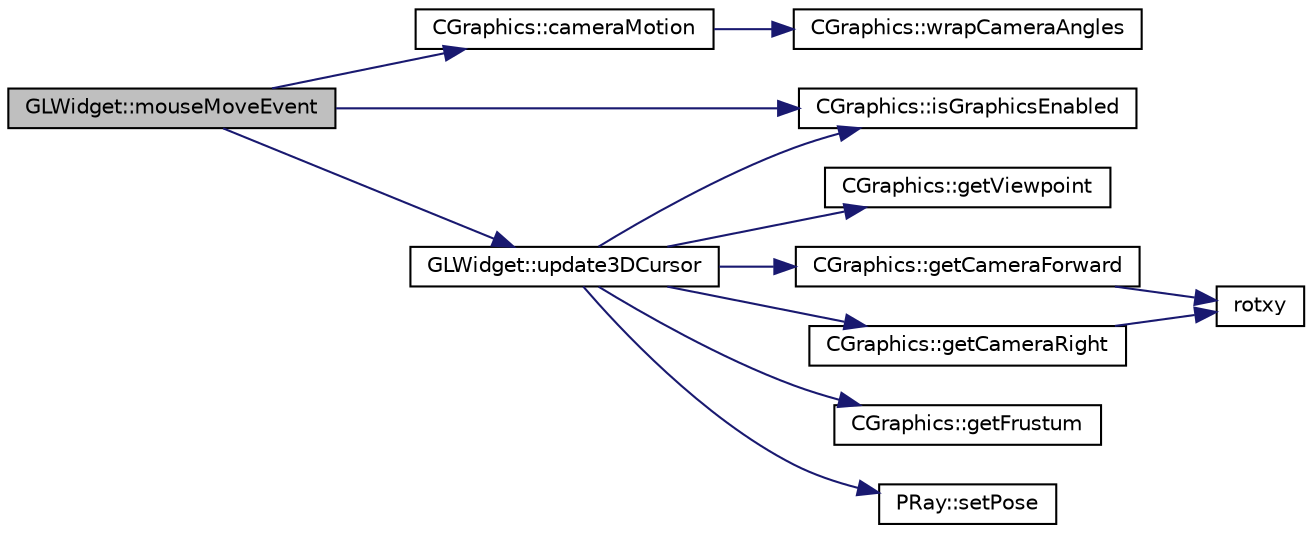 digraph "GLWidget::mouseMoveEvent"
{
 // INTERACTIVE_SVG=YES
  edge [fontname="Helvetica",fontsize="10",labelfontname="Helvetica",labelfontsize="10"];
  node [fontname="Helvetica",fontsize="10",shape=record];
  rankdir="LR";
  Node1 [label="GLWidget::mouseMoveEvent",height=0.2,width=0.4,color="black", fillcolor="grey75", style="filled", fontcolor="black"];
  Node1 -> Node2 [color="midnightblue",fontsize="10",style="solid",fontname="Helvetica"];
  Node2 [label="CGraphics::cameraMotion",height=0.2,width=0.4,color="black", fillcolor="white", style="filled",URL="$dc/d90/class_c_graphics.html#ab1da26bc30f651b005cbbc7971d619b7"];
  Node2 -> Node3 [color="midnightblue",fontsize="10",style="solid",fontname="Helvetica"];
  Node3 [label="CGraphics::wrapCameraAngles",height=0.2,width=0.4,color="black", fillcolor="white", style="filled",URL="$dc/d90/class_c_graphics.html#a335713d4cde6ff4f263342635b96448c"];
  Node1 -> Node4 [color="midnightblue",fontsize="10",style="solid",fontname="Helvetica"];
  Node4 [label="CGraphics::isGraphicsEnabled",height=0.2,width=0.4,color="black", fillcolor="white", style="filled",URL="$dc/d90/class_c_graphics.html#ae40f067c0f749c7c65e672fb7cfc1abe"];
  Node1 -> Node5 [color="midnightblue",fontsize="10",style="solid",fontname="Helvetica"];
  Node5 [label="GLWidget::update3DCursor",height=0.2,width=0.4,color="black", fillcolor="white", style="filled",URL="$da/d10/class_g_l_widget.html#a0308fe2b093b7cfde8cfeb4709cad434"];
  Node5 -> Node4 [color="midnightblue",fontsize="10",style="solid",fontname="Helvetica"];
  Node5 -> Node6 [color="midnightblue",fontsize="10",style="solid",fontname="Helvetica"];
  Node6 [label="CGraphics::getViewpoint",height=0.2,width=0.4,color="black", fillcolor="white", style="filled",URL="$dc/d90/class_c_graphics.html#ab704f0d19aad88178516b729e95e8d82"];
  Node5 -> Node7 [color="midnightblue",fontsize="10",style="solid",fontname="Helvetica"];
  Node7 [label="CGraphics::getCameraForward",height=0.2,width=0.4,color="black", fillcolor="white", style="filled",URL="$dc/d90/class_c_graphics.html#a818cb3f21e6a8f7b460a8d54479bf084"];
  Node7 -> Node8 [color="midnightblue",fontsize="10",style="solid",fontname="Helvetica"];
  Node8 [label="rotxy",height=0.2,width=0.4,color="black", fillcolor="white", style="filled",URL="$d6/d99/graphics_8cpp.html#a181dcf31020c69dc3eca8ffc5a905c77"];
  Node5 -> Node9 [color="midnightblue",fontsize="10",style="solid",fontname="Helvetica"];
  Node9 [label="CGraphics::getCameraRight",height=0.2,width=0.4,color="black", fillcolor="white", style="filled",URL="$dc/d90/class_c_graphics.html#a290aedbb892fc4e7cc876569018deb63"];
  Node9 -> Node8 [color="midnightblue",fontsize="10",style="solid",fontname="Helvetica"];
  Node5 -> Node10 [color="midnightblue",fontsize="10",style="solid",fontname="Helvetica"];
  Node10 [label="CGraphics::getFrustum",height=0.2,width=0.4,color="black", fillcolor="white", style="filled",URL="$dc/d90/class_c_graphics.html#a7f9c6182d2c37bc60302cf5d94563387"];
  Node5 -> Node11 [color="midnightblue",fontsize="10",style="solid",fontname="Helvetica"];
  Node11 [label="PRay::setPose",height=0.2,width=0.4,color="black", fillcolor="white", style="filled",URL="$d5/d77/class_p_ray.html#a072e6e0090178b19225996ee3f32cdb5"];
}

